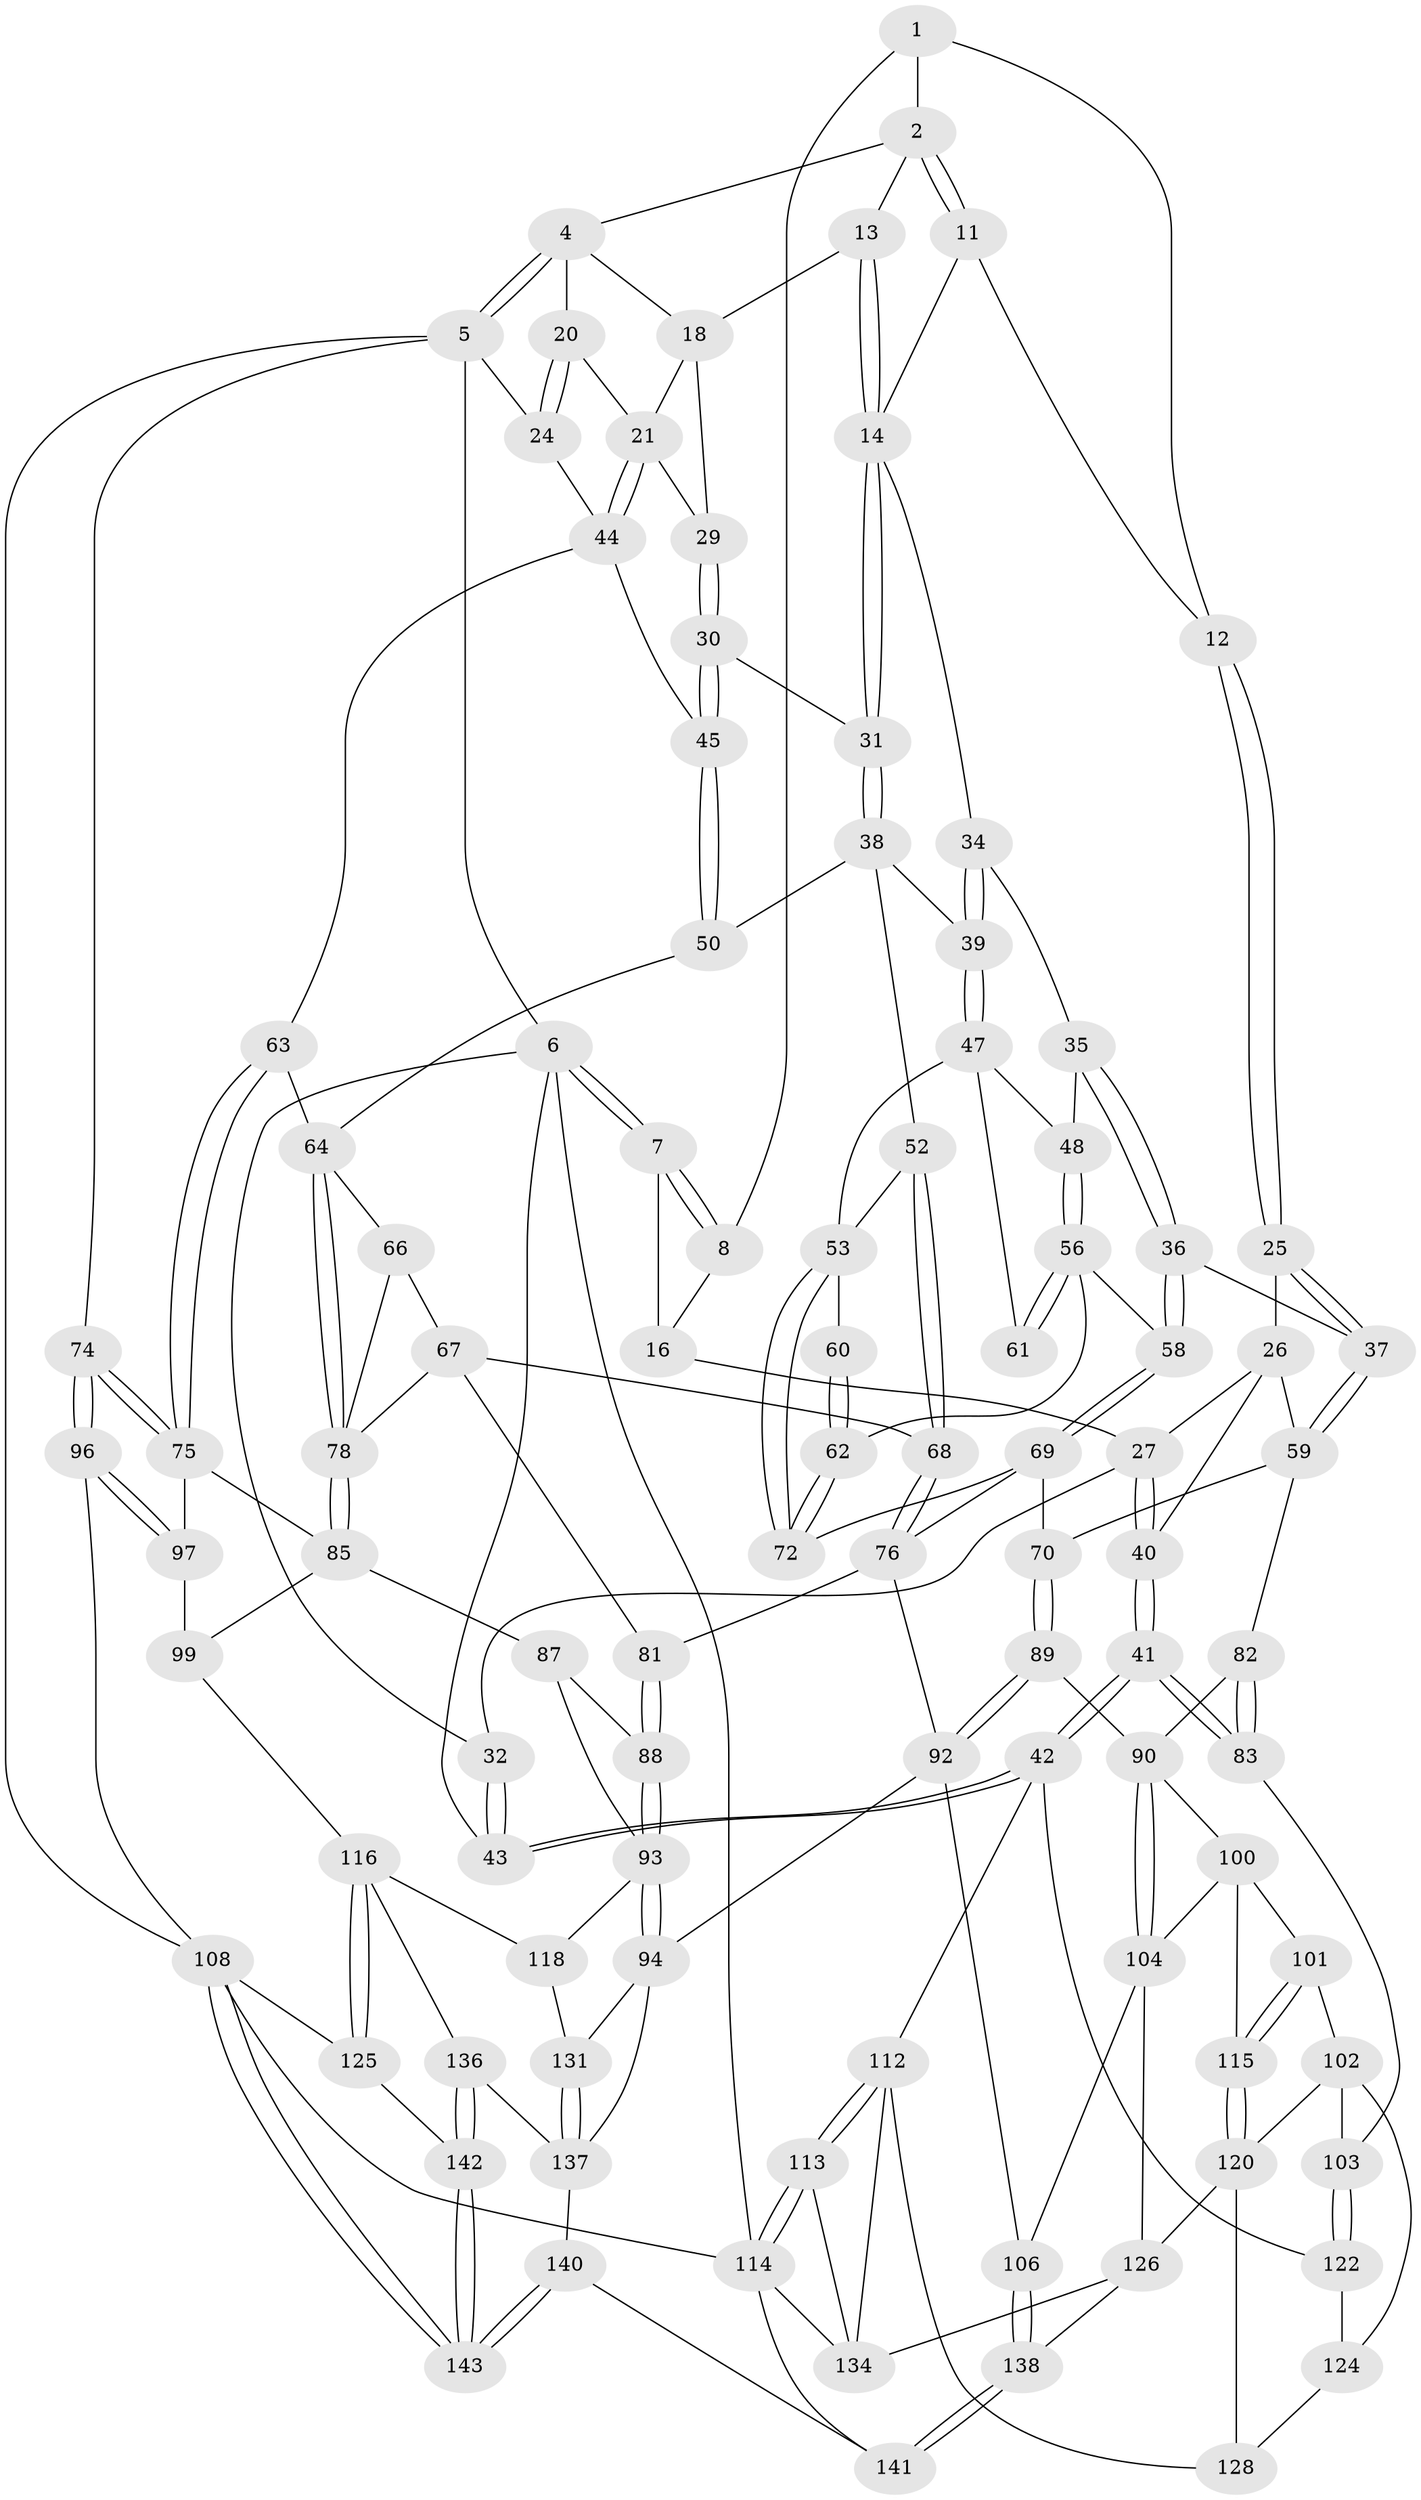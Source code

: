 // Generated by graph-tools (version 1.1) at 2025/52/02/27/25 19:52:38]
// undirected, 100 vertices, 229 edges
graph export_dot {
graph [start="1"]
  node [color=gray90,style=filled];
  1 [pos="+0.4736383524272534+0",super="+9"];
  2 [pos="+0.5772594360759228+0",super="+3"];
  4 [pos="+0.9202442817810613+0",super="+17"];
  5 [pos="+1+0",super="+23"];
  6 [pos="+0+0",super="+33"];
  7 [pos="+0+0"];
  8 [pos="+0.19036687332811994+0",super="+10"];
  11 [pos="+0.4868509184554579+0.1299329279775978"];
  12 [pos="+0.4000755152132368+0.12632145869118064"];
  13 [pos="+0.6034025732335406+0.11263359390409633"];
  14 [pos="+0.5708348742394823+0.14063042033826942",super="+15"];
  16 [pos="+0.1868914321800868+0.12120232731980195"];
  18 [pos="+0.7461030693171592+0.06206896085921827",super="+19"];
  20 [pos="+0.8784180232696367+0.16843635514240876"];
  21 [pos="+0.8648028145923373+0.18453401049495377",super="+22"];
  24 [pos="+1+0.25464668527749085"];
  25 [pos="+0.34651493073741907+0.23800835743037646"];
  26 [pos="+0.26081792962962147+0.21533751325130304",super="+49"];
  27 [pos="+0.19010095592586163+0.15485419496716502",super="+28"];
  29 [pos="+0.7156509347458659+0.19555387442412855"];
  30 [pos="+0.707172127634325+0.2199778519458375"];
  31 [pos="+0.6673195706468615+0.2483332772438224"];
  32 [pos="+0.11178019101246385+0.15712603731638164"];
  34 [pos="+0.5404078364166838+0.1716055335153725"];
  35 [pos="+0.5091012141065292+0.25079885224150444"];
  36 [pos="+0.3803770590350227+0.2901781589551258"];
  37 [pos="+0.37105663278802664+0.2888159016914388"];
  38 [pos="+0.6470290678919883+0.27279793677483855",super="+51"];
  39 [pos="+0.6340432509016068+0.27867984861334855"];
  40 [pos="+0.05269733328465161+0.351498043401841"];
  41 [pos="+0+0.42830982436801734"];
  42 [pos="+0+0.4281127006048873",super="+111"];
  43 [pos="+0+0.4147458988648294"];
  44 [pos="+0.8515991454552486+0.2938864584900484",super="+46"];
  45 [pos="+0.778654099665576+0.301022602457648"];
  47 [pos="+0.6058678499376451+0.30752765292243456",super="+55"];
  48 [pos="+0.5561584054731805+0.2995898480189038"];
  50 [pos="+0.750676161020204+0.3364314090811885"];
  52 [pos="+0.6645970755266906+0.40965528524518585"];
  53 [pos="+0.6279056730617574+0.4025895699110332",super="+54"];
  56 [pos="+0.4997072584634138+0.3639451339181011",super="+57"];
  58 [pos="+0.4901205977302484+0.36737573340209756"];
  59 [pos="+0.31821700309648715+0.4130719544853155",super="+71"];
  60 [pos="+0.5602310070897003+0.37029549650339183"];
  61 [pos="+0.546760968797542+0.3641341576226998"];
  62 [pos="+0.5346535394094032+0.3993004159000191"];
  63 [pos="+0.8860848321193192+0.38251303304435985"];
  64 [pos="+0.8628043410536466+0.418767414658943",super="+65"];
  66 [pos="+0.7349636975524874+0.4357382498116678"];
  67 [pos="+0.7247129567197564+0.4391282523751468",super="+80"];
  68 [pos="+0.6914317732554016+0.43384868186568476"];
  69 [pos="+0.44909376902557036+0.48857008615229003",super="+73"];
  70 [pos="+0.4020953910919593+0.49530383098340935"];
  72 [pos="+0.5773748272781257+0.44779220239185713"];
  74 [pos="+1+0.4413029688254703"];
  75 [pos="+1+0.451980808740803",super="+84"];
  76 [pos="+0.6561352377366042+0.5497183327164632",super="+77"];
  78 [pos="+0.8638647372922424+0.5016037856140007",super="+79"];
  81 [pos="+0.7196684498463681+0.5578125735636118"];
  82 [pos="+0.1974818583521265+0.5090965084521065"];
  83 [pos="+0.13864600864794516+0.5241198121592936"];
  85 [pos="+0.880575122240667+0.5412876180913746",super="+86"];
  87 [pos="+0.8505733077627678+0.6051048573309251"];
  88 [pos="+0.7477454629570525+0.5834413251570169"];
  89 [pos="+0.3863778992054591+0.5620324264422645"];
  90 [pos="+0.3580556578141759+0.5986691616023745",super="+91"];
  92 [pos="+0.5639466130020642+0.692391039065954",super="+95"];
  93 [pos="+0.6594819454460175+0.7502193873597744",super="+119"];
  94 [pos="+0.6459843802260997+0.7544281470237323",super="+132"];
  96 [pos="+1+0.5946728144735136"];
  97 [pos="+1+0.6014059479931602",super="+98"];
  99 [pos="+0.9210576397556657+0.631753768678766",super="+110"];
  100 [pos="+0.27384521719107024+0.6326386715565538",super="+105"];
  101 [pos="+0.19816400916615354+0.6425886627288481"];
  102 [pos="+0.19326464800428603+0.6417351907346447",super="+121"];
  103 [pos="+0.16587011954721664+0.6236103300717325"];
  104 [pos="+0.3752779085859815+0.7282794768015409",super="+107"];
  106 [pos="+0.5271297590138774+0.7775626405585914"];
  108 [pos="+1+1",super="+109"];
  112 [pos="+0+0.8379093115728108",super="+130"];
  113 [pos="+0+1"];
  114 [pos="+0+1",super="+144"];
  115 [pos="+0.29031947350802356+0.7056521435135847"];
  116 [pos="+0.9861887646082342+0.8059595821773619",super="+117"];
  118 [pos="+0.8324531448199638+0.7605878744067075"];
  120 [pos="+0.24988053143036357+0.7270930560106288",super="+127"];
  122 [pos="+0.13951388406974477+0.6744077712850924",super="+123"];
  124 [pos="+0.19222242588188032+0.7543048697166154",super="+129"];
  125 [pos="+1+0.843648627989403"];
  126 [pos="+0.3471794131174991+0.8184589872285445",super="+133"];
  128 [pos="+0.18962333777211365+0.8053986115353807"];
  131 [pos="+0.8062358809291512+0.8380675276733716"];
  134 [pos="+0.25587606467809376+0.9179123786688619",super="+135"];
  136 [pos="+0.8361128770715863+0.9332895013457517"];
  137 [pos="+0.8037216436555565+0.9265166527877986",super="+139"];
  138 [pos="+0.5263341398218232+1"];
  140 [pos="+0.5906547501513657+1"];
  141 [pos="+0.5379123139777411+1"];
  142 [pos="+0.875157505493663+0.9699288891925165"];
  143 [pos="+0.9309121518508605+1"];
  1 -- 2;
  1 -- 8;
  1 -- 12;
  2 -- 11;
  2 -- 11;
  2 -- 4;
  2 -- 13;
  4 -- 5;
  4 -- 5;
  4 -- 18;
  4 -- 20;
  5 -- 6;
  5 -- 108;
  5 -- 24;
  5 -- 74;
  6 -- 7;
  6 -- 7;
  6 -- 114;
  6 -- 32;
  6 -- 43;
  7 -- 8;
  7 -- 8;
  7 -- 16;
  8 -- 16;
  11 -- 12;
  11 -- 14;
  12 -- 25;
  12 -- 25;
  13 -- 14;
  13 -- 14;
  13 -- 18;
  14 -- 31;
  14 -- 31;
  14 -- 34;
  16 -- 27;
  18 -- 21;
  18 -- 29;
  20 -- 21;
  20 -- 24;
  20 -- 24;
  21 -- 44;
  21 -- 44;
  21 -- 29;
  24 -- 44;
  25 -- 26;
  25 -- 37;
  25 -- 37;
  26 -- 27;
  26 -- 40;
  26 -- 59;
  27 -- 40;
  27 -- 40;
  27 -- 32;
  29 -- 30;
  29 -- 30;
  30 -- 31;
  30 -- 45;
  30 -- 45;
  31 -- 38;
  31 -- 38;
  32 -- 43;
  32 -- 43;
  34 -- 35;
  34 -- 39;
  34 -- 39;
  35 -- 36;
  35 -- 36;
  35 -- 48;
  36 -- 37;
  36 -- 58;
  36 -- 58;
  37 -- 59;
  37 -- 59;
  38 -- 39;
  38 -- 50;
  38 -- 52;
  39 -- 47;
  39 -- 47;
  40 -- 41;
  40 -- 41;
  41 -- 42;
  41 -- 42;
  41 -- 83;
  41 -- 83;
  42 -- 43;
  42 -- 43;
  42 -- 112;
  42 -- 122;
  44 -- 45;
  44 -- 63;
  45 -- 50;
  45 -- 50;
  47 -- 48;
  47 -- 61;
  47 -- 53;
  48 -- 56;
  48 -- 56;
  50 -- 64;
  52 -- 53;
  52 -- 68;
  52 -- 68;
  53 -- 72;
  53 -- 72;
  53 -- 60;
  56 -- 61;
  56 -- 61;
  56 -- 58;
  56 -- 62;
  58 -- 69;
  58 -- 69;
  59 -- 82;
  59 -- 70;
  60 -- 62;
  60 -- 62;
  62 -- 72;
  62 -- 72;
  63 -- 64;
  63 -- 75;
  63 -- 75;
  64 -- 78;
  64 -- 78;
  64 -- 66;
  66 -- 67;
  66 -- 78;
  67 -- 68;
  67 -- 81;
  67 -- 78;
  68 -- 76;
  68 -- 76;
  69 -- 70;
  69 -- 72;
  69 -- 76;
  70 -- 89;
  70 -- 89;
  74 -- 75;
  74 -- 75;
  74 -- 96;
  74 -- 96;
  75 -- 97;
  75 -- 85;
  76 -- 81;
  76 -- 92;
  78 -- 85;
  78 -- 85;
  81 -- 88;
  81 -- 88;
  82 -- 83;
  82 -- 83;
  82 -- 90;
  83 -- 103;
  85 -- 99;
  85 -- 87;
  87 -- 88;
  87 -- 93;
  88 -- 93;
  88 -- 93;
  89 -- 90;
  89 -- 92;
  89 -- 92;
  90 -- 104;
  90 -- 104;
  90 -- 100;
  92 -- 106;
  92 -- 94;
  93 -- 94;
  93 -- 94;
  93 -- 118;
  94 -- 137;
  94 -- 131;
  96 -- 97;
  96 -- 97;
  96 -- 108;
  97 -- 99 [weight=2];
  99 -- 116;
  100 -- 101;
  100 -- 104;
  100 -- 115;
  101 -- 102;
  101 -- 115;
  101 -- 115;
  102 -- 103;
  102 -- 120;
  102 -- 124;
  103 -- 122;
  103 -- 122;
  104 -- 106;
  104 -- 126;
  106 -- 138;
  106 -- 138;
  108 -- 143;
  108 -- 143;
  108 -- 114;
  108 -- 125;
  112 -- 113;
  112 -- 113;
  112 -- 128;
  112 -- 134;
  113 -- 114;
  113 -- 114;
  113 -- 134;
  114 -- 141;
  114 -- 134;
  115 -- 120;
  115 -- 120;
  116 -- 125;
  116 -- 125;
  116 -- 136;
  116 -- 118;
  118 -- 131;
  120 -- 128;
  120 -- 126;
  122 -- 124 [weight=2];
  124 -- 128;
  125 -- 142;
  126 -- 138;
  126 -- 134;
  131 -- 137;
  131 -- 137;
  136 -- 137;
  136 -- 142;
  136 -- 142;
  137 -- 140;
  138 -- 141;
  138 -- 141;
  140 -- 141;
  140 -- 143;
  140 -- 143;
  142 -- 143;
  142 -- 143;
}
